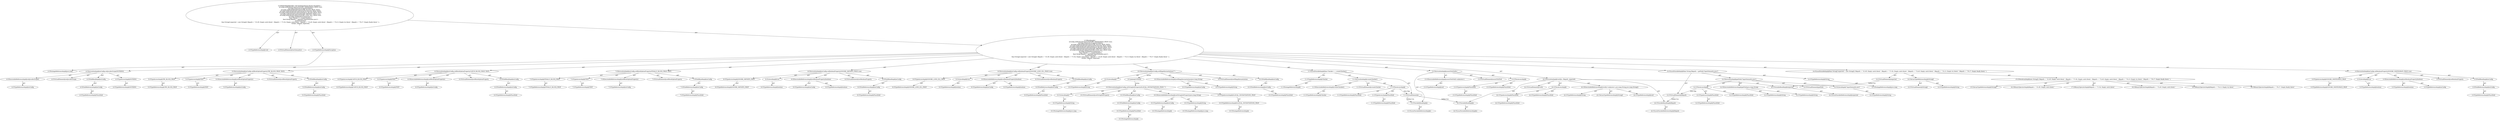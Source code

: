 digraph "testSemantic2#?" {
0 [label="2:CtTypeReferenceImpl@void" shape=ellipse]
1 [label="2:CtVirtualElement@testSemantic2" shape=ellipse]
2 [label="2:CtTypeReferenceImpl@Exception" shape=ellipse]
3 [label="2:CtPackageReferenceImpl@java.lang" shape=ellipse]
4 [label="3:CtExecutableReferenceImpl@setBooleanProperty(boolean)" shape=ellipse]
5 [label="3:CtTypeReferenceImpl@mConfig" shape=ellipse]
6 [label="3:CtTypeReferenceImpl@boolean" shape=ellipse]
7 [label="3:CtVirtualElement@setBooleanProperty" shape=ellipse]
8 [label="3:CtFieldReferenceImpl@mConfig" shape=ellipse]
9 [label="3:CtTypeReferenceImpl@PlaceHold" shape=ellipse]
10 [label="3:CtFieldReadImpl@mConfig" shape=ellipse]
11 [label="3:CtTypeAccessImpl@IGNORE_WHITESPACE_PROP" shape=ellipse]
12 [label="3:CtTypeReferenceImpl@IGNORE_WHITESPACE_PROP" shape=ellipse]
13 [label="3:CtLiteralImpl@true" shape=ellipse]
14 [label="3:CtTypeReferenceImpl@boolean" shape=ellipse]
15 [label="3:CtInvocationImpl@mConfig.setBooleanProperty(IGNORE_WHITESPACE_PROP, true)" shape=ellipse]
16 [label="4:CtExecutableReferenceImpl@setJavadocScope()" shape=ellipse]
17 [label="4:CtTypeReferenceImpl@mConfig" shape=ellipse]
18 [label="4:CtVirtualElement@setJavadocScope" shape=ellipse]
19 [label="4:CtFieldReferenceImpl@mConfig" shape=ellipse]
20 [label="4:CtTypeReferenceImpl@PlaceHold" shape=ellipse]
21 [label="4:CtFieldReadImpl@mConfig" shape=ellipse]
22 [label="4:CtTypeAccessImpl@NOTHING" shape=ellipse]
23 [label="4:CtTypeReferenceImpl@NOTHING" shape=ellipse]
24 [label="4:CtInvocationImpl@mConfig.setJavadocScope(NOTHING)" shape=ellipse]
25 [label="5:CtExecutableReferenceImpl@setBlockOptionProperty()" shape=ellipse]
26 [label="5:CtTypeReferenceImpl@mConfig" shape=ellipse]
27 [label="5:CtVirtualElement@setBlockOptionProperty" shape=ellipse]
28 [label="5:CtFieldReferenceImpl@mConfig" shape=ellipse]
29 [label="5:CtTypeReferenceImpl@PlaceHold" shape=ellipse]
30 [label="5:CtFieldReadImpl@mConfig" shape=ellipse]
31 [label="5:CtTypeAccessImpl@TRY_BLOCK_PROP" shape=ellipse]
32 [label="5:CtTypeReferenceImpl@TRY_BLOCK_PROP" shape=ellipse]
33 [label="5:CtTypeAccessImpl@TEXT" shape=ellipse]
34 [label="5:CtTypeReferenceImpl@TEXT" shape=ellipse]
35 [label="5:CtInvocationImpl@mConfig.setBlockOptionProperty(TRY_BLOCK_PROP, TEXT)" shape=ellipse]
36 [label="6:CtExecutableReferenceImpl@setBlockOptionProperty()" shape=ellipse]
37 [label="6:CtTypeReferenceImpl@mConfig" shape=ellipse]
38 [label="6:CtVirtualElement@setBlockOptionProperty" shape=ellipse]
39 [label="6:CtFieldReferenceImpl@mConfig" shape=ellipse]
40 [label="6:CtTypeReferenceImpl@PlaceHold" shape=ellipse]
41 [label="6:CtFieldReadImpl@mConfig" shape=ellipse]
42 [label="6:CtTypeAccessImpl@CATCH_BLOCK_PROP" shape=ellipse]
43 [label="6:CtTypeReferenceImpl@CATCH_BLOCK_PROP" shape=ellipse]
44 [label="6:CtTypeAccessImpl@TEXT" shape=ellipse]
45 [label="6:CtTypeReferenceImpl@TEXT" shape=ellipse]
46 [label="6:CtInvocationImpl@mConfig.setBlockOptionProperty(CATCH_BLOCK_PROP, TEXT)" shape=ellipse]
47 [label="7:CtExecutableReferenceImpl@setBlockOptionProperty()" shape=ellipse]
48 [label="7:CtTypeReferenceImpl@mConfig" shape=ellipse]
49 [label="7:CtVirtualElement@setBlockOptionProperty" shape=ellipse]
50 [label="7:CtFieldReferenceImpl@mConfig" shape=ellipse]
51 [label="7:CtTypeReferenceImpl@PlaceHold" shape=ellipse]
52 [label="7:CtFieldReadImpl@mConfig" shape=ellipse]
53 [label="7:CtTypeAccessImpl@FINALLY_BLOCK_PROP" shape=ellipse]
54 [label="7:CtTypeReferenceImpl@FINALLY_BLOCK_PROP" shape=ellipse]
55 [label="7:CtTypeAccessImpl@TEXT" shape=ellipse]
56 [label="7:CtTypeReferenceImpl@TEXT" shape=ellipse]
57 [label="7:CtInvocationImpl@mConfig.setBlockOptionProperty(FINALLY_BLOCK_PROP, TEXT)" shape=ellipse]
58 [label="8:CtExecutableReferenceImpl@setBooleanProperty(boolean)" shape=ellipse]
59 [label="8:CtTypeReferenceImpl@mConfig" shape=ellipse]
60 [label="8:CtTypeReferenceImpl@boolean" shape=ellipse]
61 [label="8:CtVirtualElement@setBooleanProperty" shape=ellipse]
62 [label="8:CtFieldReferenceImpl@mConfig" shape=ellipse]
63 [label="8:CtTypeReferenceImpl@PlaceHold" shape=ellipse]
64 [label="8:CtFieldReadImpl@mConfig" shape=ellipse]
65 [label="8:CtTypeAccessImpl@IGNORE_IMPORTS_PROP" shape=ellipse]
66 [label="8:CtTypeReferenceImpl@IGNORE_IMPORTS_PROP" shape=ellipse]
67 [label="8:CtLiteralImpl@true" shape=ellipse]
68 [label="8:CtTypeReferenceImpl@boolean" shape=ellipse]
69 [label="8:CtInvocationImpl@mConfig.setBooleanProperty(IGNORE_IMPORTS_PROP, true)" shape=ellipse]
70 [label="9:CtExecutableReferenceImpl@setBooleanProperty(boolean)" shape=ellipse]
71 [label="9:CtTypeReferenceImpl@mConfig" shape=ellipse]
72 [label="9:CtTypeReferenceImpl@boolean" shape=ellipse]
73 [label="9:CtVirtualElement@setBooleanProperty" shape=ellipse]
74 [label="9:CtFieldReferenceImpl@mConfig" shape=ellipse]
75 [label="9:CtTypeReferenceImpl@PlaceHold" shape=ellipse]
76 [label="9:CtFieldReadImpl@mConfig" shape=ellipse]
77 [label="9:CtTypeAccessImpl@IGNORE_LONG_ELL_PROP" shape=ellipse]
78 [label="9:CtTypeReferenceImpl@IGNORE_LONG_ELL_PROP" shape=ellipse]
79 [label="9:CtLiteralImpl@true" shape=ellipse]
80 [label="9:CtTypeReferenceImpl@boolean" shape=ellipse]
81 [label="9:CtInvocationImpl@mConfig.setBooleanProperty(IGNORE_LONG_ELL_PROP, true)" shape=ellipse]
82 [label="10:CtExecutableReferenceImpl@setIllegalInstantiations(java.lang.String)" shape=ellipse]
83 [label="10:CtTypeReferenceImpl@mConfig" shape=ellipse]
84 [label="10:CtTypeReferenceImpl@String" shape=ellipse]
85 [label="10:CtVirtualElement@setIllegalInstantiations" shape=ellipse]
86 [label="10:CtFieldReferenceImpl@mConfig" shape=ellipse]
87 [label="10:CtTypeReferenceImpl@PlaceHold" shape=ellipse]
88 [label="10:CtFieldReadImpl@mConfig" shape=ellipse]
89 [label="10:CtLiteralImpl@\"\"" shape=ellipse]
90 [label="10:CtTypeReferenceImpl@String" shape=ellipse]
91 [label="10:CtInvocationImpl@mConfig.setIllegalInstantiations(\"\")" shape=ellipse]
92 [label="11:CtTypeReferenceImpl@Checker" shape=ellipse]
93 [label="11:CtPackageReferenceImpl@" shape=ellipse]
94 [label="11:CtExecutableReferenceImpl@createChecker()" shape=ellipse]
95 [label="11:CtTypeReferenceImpl@Checker" shape=ellipse]
96 [label="11:CtVirtualElement@createChecker" shape=ellipse]
97 [label="11:CtTypeAccessImpl@PlaceHold" shape=ellipse]
98 [label="11:CtTypeReferenceImpl@PlaceHold" shape=ellipse]
99 [label="11:CtThisAccessImpl@" shape=ellipse]
100 [label="11:CtTypeReferenceImpl@PlaceHold" shape=ellipse]
101 [label="11:CtInvocationImpl@createChecker()" shape=ellipse]
102 [label="11:CtVirtualElement@c" shape=ellipse]
103 [label="11:CtLocalVariableImpl@final Checker c = createChecker()" shape=ellipse]
104 [label="12:CtTypeReferenceImpl@String" shape=ellipse]
105 [label="12:CtPackageReferenceImpl@java.lang" shape=ellipse]
106 [label="12:CtExecutableReferenceImpl@getPath(java.lang.String)" shape=ellipse]
107 [label="12:CtTypeReferenceImpl@String" shape=ellipse]
108 [label="12:CtTypeReferenceImpl@String" shape=ellipse]
109 [label="12:CtVirtualElement@getPath" shape=ellipse]
110 [label="12:CtTypeAccessImpl@PlaceHold" shape=ellipse]
111 [label="12:CtTypeReferenceImpl@PlaceHold" shape=ellipse]
112 [label="12:CtThisAccessImpl@" shape=ellipse]
113 [label="12:CtTypeReferenceImpl@PlaceHold" shape=ellipse]
114 [label="12:CtLiteralImpl@\"InputSemantic.java\"" shape=ellipse]
115 [label="12:CtTypeReferenceImpl@String" shape=ellipse]
116 [label="12:CtInvocationImpl@getPath(\"InputSemantic.java\")" shape=ellipse]
117 [label="12:CtVirtualElement@filepath" shape=ellipse]
118 [label="12:CtLocalVariableImpl@final String filepath = getPath(\"InputSemantic.java\")" shape=ellipse]
119 [label="13:CtExecutableReferenceImpl@assertNotNull(<unknown>)" shape=ellipse]
120 [label="13:CtTypeReferenceImpl@null" shape=ellipse]
121 [label="13:CtVirtualElement@assertNotNull" shape=ellipse]
122 [label="13:CtTypeAccessImpl@PlaceHold" shape=ellipse]
123 [label="13:CtTypeReferenceImpl@PlaceHold" shape=ellipse]
124 [label="13:CtThisAccessImpl@" shape=ellipse]
125 [label="13:CtTypeReferenceImpl@PlaceHold" shape=ellipse]
126 [label="13:CtVariableReadImpl@c" shape=ellipse]
127 [label="13:CtLocalVariableReferenceImpl@c" shape=ellipse]
128 [label="13:CtInvocationImpl@assertNotNull(c)" shape=ellipse]
129 [label="14:CtVirtualElement@String[]" shape=ellipse]
130 [label="14:CtArrayTypeReferenceImpl@String[]" shape=ellipse]
131 [label="14:CtTypeReferenceImpl@String" shape=ellipse]
132 [label="15:CtNewArrayImpl@new String[]\{ filepath + \":51:65: Empty catch block.\", filepath + \":71:52: Empty catch block.\", filepath + \":72:45: Empty catch block.\", filepath + \":74:13: Empty try block.\", filepath + \":76:17: Empty finally block.\" \}" shape=ellipse]
133 [label="15:CtArrayTypeReferenceImpl@String[]" shape=ellipse]
134 [label="16:CtBinaryOperatorImpl@filepath + \":51:65: Empty catch block.\"" shape=ellipse]
135 [label="17:CtBinaryOperatorImpl@filepath + \":71:52: Empty catch block.\"" shape=ellipse]
136 [label="18:CtBinaryOperatorImpl@filepath + \":72:45: Empty catch block.\"" shape=ellipse]
137 [label="19:CtBinaryOperatorImpl@filepath + \":74:13: Empty try block.\"" shape=ellipse]
138 [label="20:CtBinaryOperatorImpl@filepath + \":76:17: Empty finally block.\"" shape=ellipse]
139 [label="14:CtVirtualElement@expected" shape=ellipse]
140 [label="14:CtLocalVariableImpl@final String[] expected = new String[]\{ filepath + \":51:65: Empty catch block.\", filepath + \":71:52: Empty catch block.\", filepath + \":72:45: Empty catch block.\", filepath + \":74:13: Empty try block.\", filepath + \":76:17: Empty finally block.\" \}" shape=ellipse]
141 [label="22:CtExecutableReferenceImpl@verify(<unknown>,java.lang.String,java.lang.String[])" shape=ellipse]
142 [label="22:CtTypeReferenceImpl@null" shape=ellipse]
143 [label="22:CtTypeReferenceImpl@String" shape=ellipse]
144 [label="22:CtArrayTypeReferenceImpl@String[]" shape=ellipse]
145 [label="22:CtVirtualElement@verify" shape=ellipse]
146 [label="22:CtTypeAccessImpl@PlaceHold" shape=ellipse]
147 [label="22:CtTypeReferenceImpl@PlaceHold" shape=ellipse]
148 [label="22:CtThisAccessImpl@" shape=ellipse]
149 [label="22:CtTypeReferenceImpl@PlaceHold" shape=ellipse]
150 [label="22:CtVariableReadImpl@c" shape=ellipse]
151 [label="22:CtLocalVariableReferenceImpl@c" shape=ellipse]
152 [label="22:CtVariableReadImpl@filepath" shape=ellipse]
153 [label="22:CtLocalVariableReferenceImpl@filepath" shape=ellipse]
154 [label="22:CtVariableReadImpl@expected" shape=ellipse]
155 [label="22:CtLocalVariableReferenceImpl@expected" shape=ellipse]
156 [label="22:CtInvocationImpl@verify(c, filepath, expected)" shape=ellipse]
157 [label="2:CtBlockImpl@\{
    mConfig.setBooleanProperty(IGNORE_WHITESPACE_PROP, true);
    mConfig.setJavadocScope(NOTHING);
    mConfig.setBlockOptionProperty(TRY_BLOCK_PROP, TEXT);
    mConfig.setBlockOptionProperty(CATCH_BLOCK_PROP, TEXT);
    mConfig.setBlockOptionProperty(FINALLY_BLOCK_PROP, TEXT);
    mConfig.setBooleanProperty(IGNORE_IMPORTS_PROP, true);
    mConfig.setBooleanProperty(IGNORE_LONG_ELL_PROP, true);
    mConfig.setIllegalInstantiations(\"\");
    final Checker c = createChecker();
    final String filepath = getPath(\"InputSemantic.java\");
    assertNotNull(c);
    final String[] expected = new String[]\{ filepath + \":51:65: Empty catch block.\", filepath + \":71:52: Empty catch block.\", filepath + \":72:45: Empty catch block.\", filepath + \":74:13: Empty try block.\", filepath + \":76:17: Empty finally block.\" \};
    verify(c, filepath, expected);
\}" shape=ellipse]
158 [label="2:CtMethodImpl@public void testSemantic2() throws Exception \{
    mConfig.setBooleanProperty(IGNORE_WHITESPACE_PROP, true);
    mConfig.setJavadocScope(NOTHING);
    mConfig.setBlockOptionProperty(TRY_BLOCK_PROP, TEXT);
    mConfig.setBlockOptionProperty(CATCH_BLOCK_PROP, TEXT);
    mConfig.setBlockOptionProperty(FINALLY_BLOCK_PROP, TEXT);
    mConfig.setBooleanProperty(IGNORE_IMPORTS_PROP, true);
    mConfig.setBooleanProperty(IGNORE_LONG_ELL_PROP, true);
    mConfig.setIllegalInstantiations(\"\");
    final Checker c = createChecker();
    final String filepath = getPath(\"InputSemantic.java\");
    assertNotNull(c);
    final String[] expected = new String[]\{ filepath + \":51:65: Empty catch block.\", filepath + \":71:52: Empty catch block.\", filepath + \":72:45: Empty catch block.\", filepath + \":74:13: Empty try block.\", filepath + \":76:17: Empty finally block.\" \};
    verify(c, filepath, expected);
\}" shape=ellipse]
159 [label="10:Update@UPDATE" shape=ellipse]
160 [label="10:CtPackageReferenceImpl@" shape=ellipse]
161 [label="10:CtTypeReferenceImpl@PlaceHold" shape=ellipse]
162 [label="10:CtFieldReferenceImpl@mConfig" shape=ellipse]
163 [label="10:CtFieldReadImpl@mConfig" shape=ellipse]
164 [label="10:CtPackageReferenceImpl@" shape=ellipse]
165 [label="10:CtTypeReferenceImpl@mConfig" shape=ellipse]
166 [label="10:CtPackageReferenceImpl@java.lang" shape=ellipse]
167 [label="10:CtTypeReferenceImpl@String" shape=ellipse]
168 [label="10:CtExecutableReferenceImpl@setStringSetProperty(java.lang.String)" shape=ellipse]
169 [label="10:CtPackageReferenceImpl@" shape=ellipse]
170 [label="10:CtTypeReferenceImpl@ILLEGAL_INSTANTIATIONS_PROP" shape=ellipse]
171 [label="10:CtTypeAccessImpl@ILLEGAL_INSTANTIATIONS_PROP" shape=ellipse]
172 [label="10:CtPackageReferenceImpl@java.lang" shape=ellipse]
173 [label="10:CtTypeReferenceImpl@String" shape=ellipse]
174 [label="10:CtLiteralImpl@\"\"" shape=ellipse]
175 [label="10:CtInvocationImpl@mConfig.setStringSetProperty(ILLEGAL_INSTANTIATIONS_PROP, \"\")" shape=ellipse]
176 [label="10:CtVirtualElement@setStringSetProperty" shape=ellipse]
2 -> 3 [label="AST"];
4 -> 5 [label="AST"];
4 -> 6 [label="AST"];
8 -> 9 [label="AST"];
10 -> 8 [label="AST"];
11 -> 12 [label="AST"];
13 -> 14 [label="AST"];
15 -> 7 [label="AST"];
15 -> 10 [label="AST"];
15 -> 4 [label="AST"];
15 -> 11 [label="AST"];
15 -> 13 [label="AST"];
16 -> 17 [label="AST"];
19 -> 20 [label="AST"];
21 -> 19 [label="AST"];
22 -> 23 [label="AST"];
24 -> 18 [label="AST"];
24 -> 21 [label="AST"];
24 -> 16 [label="AST"];
24 -> 22 [label="AST"];
25 -> 26 [label="AST"];
28 -> 29 [label="AST"];
30 -> 28 [label="AST"];
31 -> 32 [label="AST"];
33 -> 34 [label="AST"];
35 -> 27 [label="AST"];
35 -> 30 [label="AST"];
35 -> 25 [label="AST"];
35 -> 31 [label="AST"];
35 -> 33 [label="AST"];
36 -> 37 [label="AST"];
39 -> 40 [label="AST"];
41 -> 39 [label="AST"];
42 -> 43 [label="AST"];
44 -> 45 [label="AST"];
46 -> 38 [label="AST"];
46 -> 41 [label="AST"];
46 -> 36 [label="AST"];
46 -> 42 [label="AST"];
46 -> 44 [label="AST"];
47 -> 48 [label="AST"];
50 -> 51 [label="AST"];
52 -> 50 [label="AST"];
53 -> 54 [label="AST"];
55 -> 56 [label="AST"];
57 -> 49 [label="AST"];
57 -> 52 [label="AST"];
57 -> 47 [label="AST"];
57 -> 53 [label="AST"];
57 -> 55 [label="AST"];
58 -> 59 [label="AST"];
58 -> 60 [label="AST"];
62 -> 63 [label="AST"];
64 -> 62 [label="AST"];
65 -> 66 [label="AST"];
67 -> 68 [label="AST"];
69 -> 61 [label="AST"];
69 -> 64 [label="AST"];
69 -> 58 [label="AST"];
69 -> 65 [label="AST"];
69 -> 67 [label="AST"];
70 -> 71 [label="AST"];
70 -> 72 [label="AST"];
74 -> 75 [label="AST"];
76 -> 74 [label="AST"];
77 -> 78 [label="AST"];
79 -> 80 [label="AST"];
81 -> 73 [label="AST"];
81 -> 76 [label="AST"];
81 -> 70 [label="AST"];
81 -> 77 [label="AST"];
81 -> 79 [label="AST"];
82 -> 83 [label="AST"];
82 -> 84 [label="AST"];
86 -> 87 [label="AST"];
88 -> 86 [label="AST"];
89 -> 90 [label="AST"];
91 -> 85 [label="AST"];
91 -> 88 [label="AST"];
91 -> 82 [label="AST"];
91 -> 89 [label="AST"];
91 -> 159 [label="Action"];
92 -> 93 [label="AST"];
94 -> 95 [label="AST"];
97 -> 98 [label="AST"];
99 -> 100 [label="AST"];
99 -> 97 [label="AST"];
99 -> 102 [label="Data Dep"];
101 -> 96 [label="AST"];
101 -> 99 [label="AST"];
101 -> 94 [label="AST"];
102 -> 126 [label="Define-Use"];
102 -> 150 [label="Define-Use"];
103 -> 102 [label="AST"];
103 -> 92 [label="AST"];
103 -> 101 [label="AST"];
104 -> 105 [label="AST"];
106 -> 107 [label="AST"];
106 -> 108 [label="AST"];
110 -> 111 [label="AST"];
112 -> 113 [label="AST"];
112 -> 110 [label="AST"];
112 -> 117 [label="Data Dep"];
114 -> 115 [label="AST"];
116 -> 109 [label="AST"];
116 -> 112 [label="AST"];
116 -> 106 [label="AST"];
116 -> 114 [label="AST"];
117 -> 152 [label="Define-Use"];
118 -> 117 [label="AST"];
118 -> 104 [label="AST"];
118 -> 116 [label="AST"];
119 -> 120 [label="AST"];
122 -> 123 [label="AST"];
124 -> 125 [label="AST"];
124 -> 122 [label="AST"];
126 -> 127 [label="AST"];
128 -> 121 [label="AST"];
128 -> 124 [label="AST"];
128 -> 119 [label="AST"];
128 -> 126 [label="AST"];
130 -> 129 [label="AST"];
130 -> 131 [label="AST"];
132 -> 133 [label="AST"];
132 -> 134 [label="AST"];
132 -> 135 [label="AST"];
132 -> 136 [label="AST"];
132 -> 137 [label="AST"];
132 -> 138 [label="AST"];
139 -> 154 [label="Define-Use"];
140 -> 139 [label="AST"];
140 -> 130 [label="AST"];
140 -> 132 [label="AST"];
141 -> 142 [label="AST"];
141 -> 143 [label="AST"];
141 -> 144 [label="AST"];
146 -> 147 [label="AST"];
148 -> 149 [label="AST"];
148 -> 146 [label="AST"];
150 -> 151 [label="AST"];
152 -> 153 [label="AST"];
154 -> 155 [label="AST"];
156 -> 145 [label="AST"];
156 -> 148 [label="AST"];
156 -> 141 [label="AST"];
156 -> 150 [label="AST"];
156 -> 152 [label="AST"];
156 -> 154 [label="AST"];
157 -> 15 [label="AST"];
157 -> 24 [label="AST"];
157 -> 35 [label="AST"];
157 -> 46 [label="AST"];
157 -> 57 [label="AST"];
157 -> 69 [label="AST"];
157 -> 81 [label="AST"];
157 -> 91 [label="AST"];
157 -> 103 [label="AST"];
157 -> 118 [label="AST"];
157 -> 128 [label="AST"];
157 -> 140 [label="AST"];
157 -> 156 [label="AST"];
158 -> 1 [label="AST"];
158 -> 0 [label="AST"];
158 -> 2 [label="AST"];
158 -> 157 [label="AST"];
159 -> 175 [label="Action"];
161 -> 160 [label="AST"];
162 -> 161 [label="AST"];
163 -> 162 [label="AST"];
165 -> 164 [label="AST"];
167 -> 166 [label="AST"];
168 -> 165 [label="AST"];
168 -> 167 [label="AST"];
170 -> 169 [label="AST"];
171 -> 170 [label="AST"];
173 -> 172 [label="AST"];
174 -> 173 [label="AST"];
175 -> 176 [label="AST"];
175 -> 163 [label="AST"];
175 -> 168 [label="AST"];
175 -> 171 [label="AST"];
175 -> 174 [label="AST"];
}